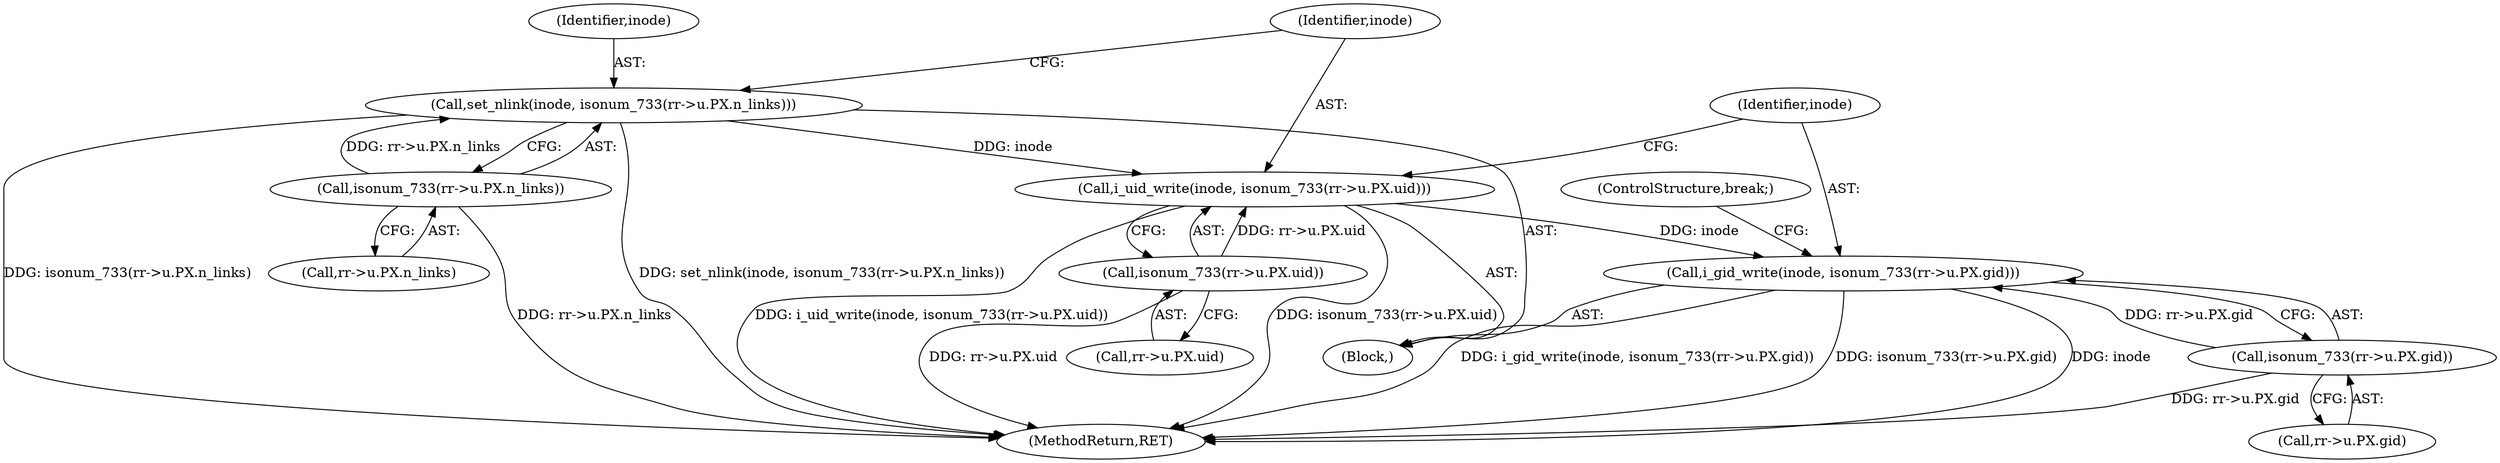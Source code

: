 digraph "0_linux_410dd3cf4c9b36f27ed4542ee18b1af5e68645a4_2@API" {
"1000370" [label="(Call,i_gid_write(inode, isonum_733(rr->u.PX.gid)))"];
"1000360" [label="(Call,i_uid_write(inode, isonum_733(rr->u.PX.uid)))"];
"1000350" [label="(Call,set_nlink(inode, isonum_733(rr->u.PX.n_links)))"];
"1000352" [label="(Call,isonum_733(rr->u.PX.n_links))"];
"1000362" [label="(Call,isonum_733(rr->u.PX.uid))"];
"1000372" [label="(Call,isonum_733(rr->u.PX.gid))"];
"1000233" [label="(Block,)"];
"1000361" [label="(Identifier,inode)"];
"1000353" [label="(Call,rr->u.PX.n_links)"];
"1000350" [label="(Call,set_nlink(inode, isonum_733(rr->u.PX.n_links)))"];
"1000380" [label="(ControlStructure,break;)"];
"1000360" [label="(Call,i_uid_write(inode, isonum_733(rr->u.PX.uid)))"];
"1000363" [label="(Call,rr->u.PX.uid)"];
"1000372" [label="(Call,isonum_733(rr->u.PX.gid))"];
"1000371" [label="(Identifier,inode)"];
"1000373" [label="(Call,rr->u.PX.gid)"];
"1000352" [label="(Call,isonum_733(rr->u.PX.n_links))"];
"1001007" [label="(MethodReturn,RET)"];
"1000362" [label="(Call,isonum_733(rr->u.PX.uid))"];
"1000351" [label="(Identifier,inode)"];
"1000370" [label="(Call,i_gid_write(inode, isonum_733(rr->u.PX.gid)))"];
"1000370" -> "1000233"  [label="AST: "];
"1000370" -> "1000372"  [label="CFG: "];
"1000371" -> "1000370"  [label="AST: "];
"1000372" -> "1000370"  [label="AST: "];
"1000380" -> "1000370"  [label="CFG: "];
"1000370" -> "1001007"  [label="DDG: i_gid_write(inode, isonum_733(rr->u.PX.gid))"];
"1000370" -> "1001007"  [label="DDG: isonum_733(rr->u.PX.gid)"];
"1000370" -> "1001007"  [label="DDG: inode"];
"1000360" -> "1000370"  [label="DDG: inode"];
"1000372" -> "1000370"  [label="DDG: rr->u.PX.gid"];
"1000360" -> "1000233"  [label="AST: "];
"1000360" -> "1000362"  [label="CFG: "];
"1000361" -> "1000360"  [label="AST: "];
"1000362" -> "1000360"  [label="AST: "];
"1000371" -> "1000360"  [label="CFG: "];
"1000360" -> "1001007"  [label="DDG: i_uid_write(inode, isonum_733(rr->u.PX.uid))"];
"1000360" -> "1001007"  [label="DDG: isonum_733(rr->u.PX.uid)"];
"1000350" -> "1000360"  [label="DDG: inode"];
"1000362" -> "1000360"  [label="DDG: rr->u.PX.uid"];
"1000350" -> "1000233"  [label="AST: "];
"1000350" -> "1000352"  [label="CFG: "];
"1000351" -> "1000350"  [label="AST: "];
"1000352" -> "1000350"  [label="AST: "];
"1000361" -> "1000350"  [label="CFG: "];
"1000350" -> "1001007"  [label="DDG: set_nlink(inode, isonum_733(rr->u.PX.n_links))"];
"1000350" -> "1001007"  [label="DDG: isonum_733(rr->u.PX.n_links)"];
"1000352" -> "1000350"  [label="DDG: rr->u.PX.n_links"];
"1000352" -> "1000353"  [label="CFG: "];
"1000353" -> "1000352"  [label="AST: "];
"1000352" -> "1001007"  [label="DDG: rr->u.PX.n_links"];
"1000362" -> "1000363"  [label="CFG: "];
"1000363" -> "1000362"  [label="AST: "];
"1000362" -> "1001007"  [label="DDG: rr->u.PX.uid"];
"1000372" -> "1000373"  [label="CFG: "];
"1000373" -> "1000372"  [label="AST: "];
"1000372" -> "1001007"  [label="DDG: rr->u.PX.gid"];
}
